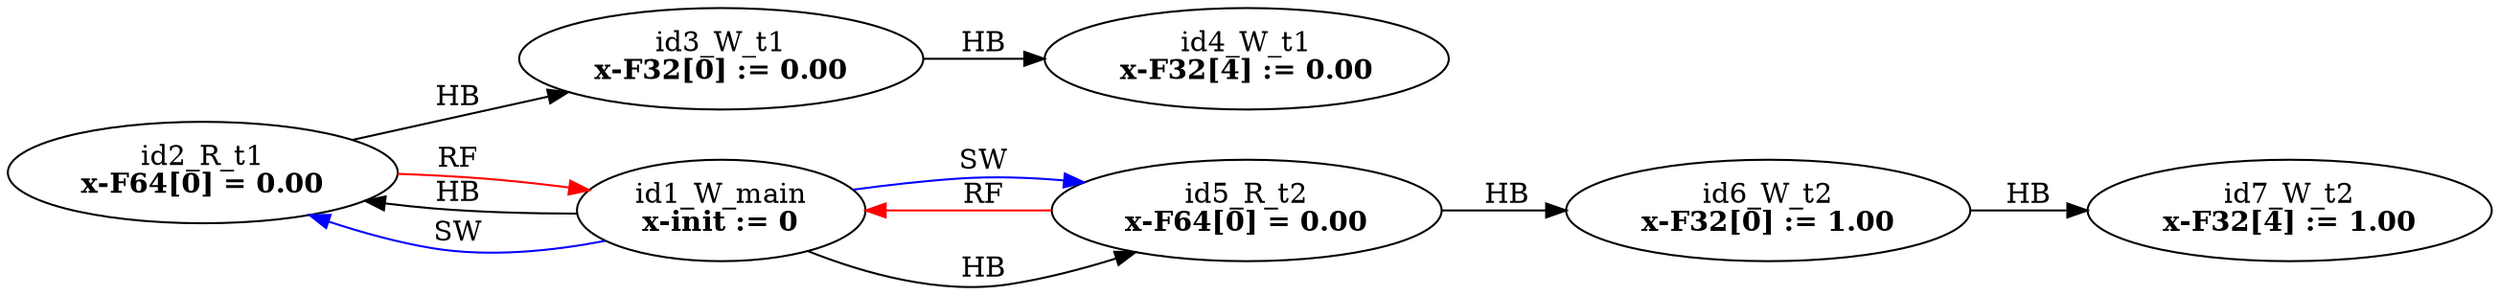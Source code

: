 digraph memory_model {
rankdir=LR;
splines=true; esep=0.5;
id2_R_t1 -> id3_W_t1 [label = "HB", color="black"];
id3_W_t1 -> id4_W_t1 [label = "HB", color="black"];
id5_R_t2 -> id6_W_t2 [label = "HB", color="black"];
id6_W_t2 -> id7_W_t2 [label = "HB", color="black"];
id1_W_main -> id2_R_t1 [label = "HB", color="black"];
id1_W_main -> id5_R_t2 [label = "HB", color="black"];
id2_R_t1 -> id1_W_main [label = "RF", color="red"];
id5_R_t2 -> id1_W_main [label = "RF", color="red"];
id1_W_main -> id2_R_t1 [label = "SW", color="blue"];
id1_W_main -> id5_R_t2 [label = "SW", color="blue"];
id1_W_main [label=<id1_W_main<br/><B>x-init := 0</B>>, pos="2.5,6!"]
id2_R_t1 [label=<id2_R_t1<br/><B>x-F64[0] = 0.00</B>>, pos="0,4!"]
id3_W_t1 [label=<id3_W_t1<br/><B>x-F32[0] := 0.00</B>>, pos="0,2!"]
id4_W_t1 [label=<id4_W_t1<br/><B>x-F32[4] := 0.00</B>>, pos="0,0!"]
id5_R_t2 [label=<id5_R_t2<br/><B>x-F64[0] = 0.00</B>>, pos="5,4!"]
id6_W_t2 [label=<id6_W_t2<br/><B>x-F32[0] := 1.00</B>>, pos="5,2!"]
id7_W_t2 [label=<id7_W_t2<br/><B>x-F32[4] := 1.00</B>>, pos="5,0!"]
}